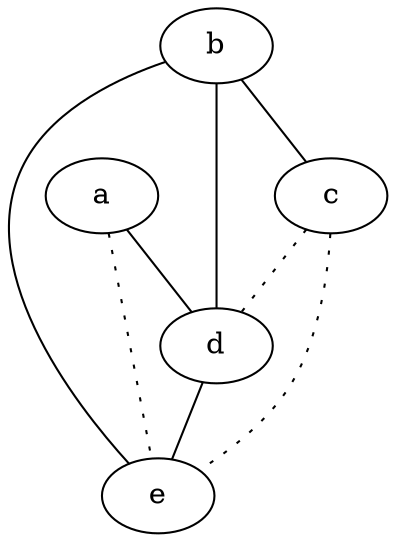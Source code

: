 graph {
a -- d;
a -- e [style=dotted];
b -- c;
b -- d;
b -- e;
c -- d [style=dotted];
c -- e [style=dotted];
d -- e;
}
